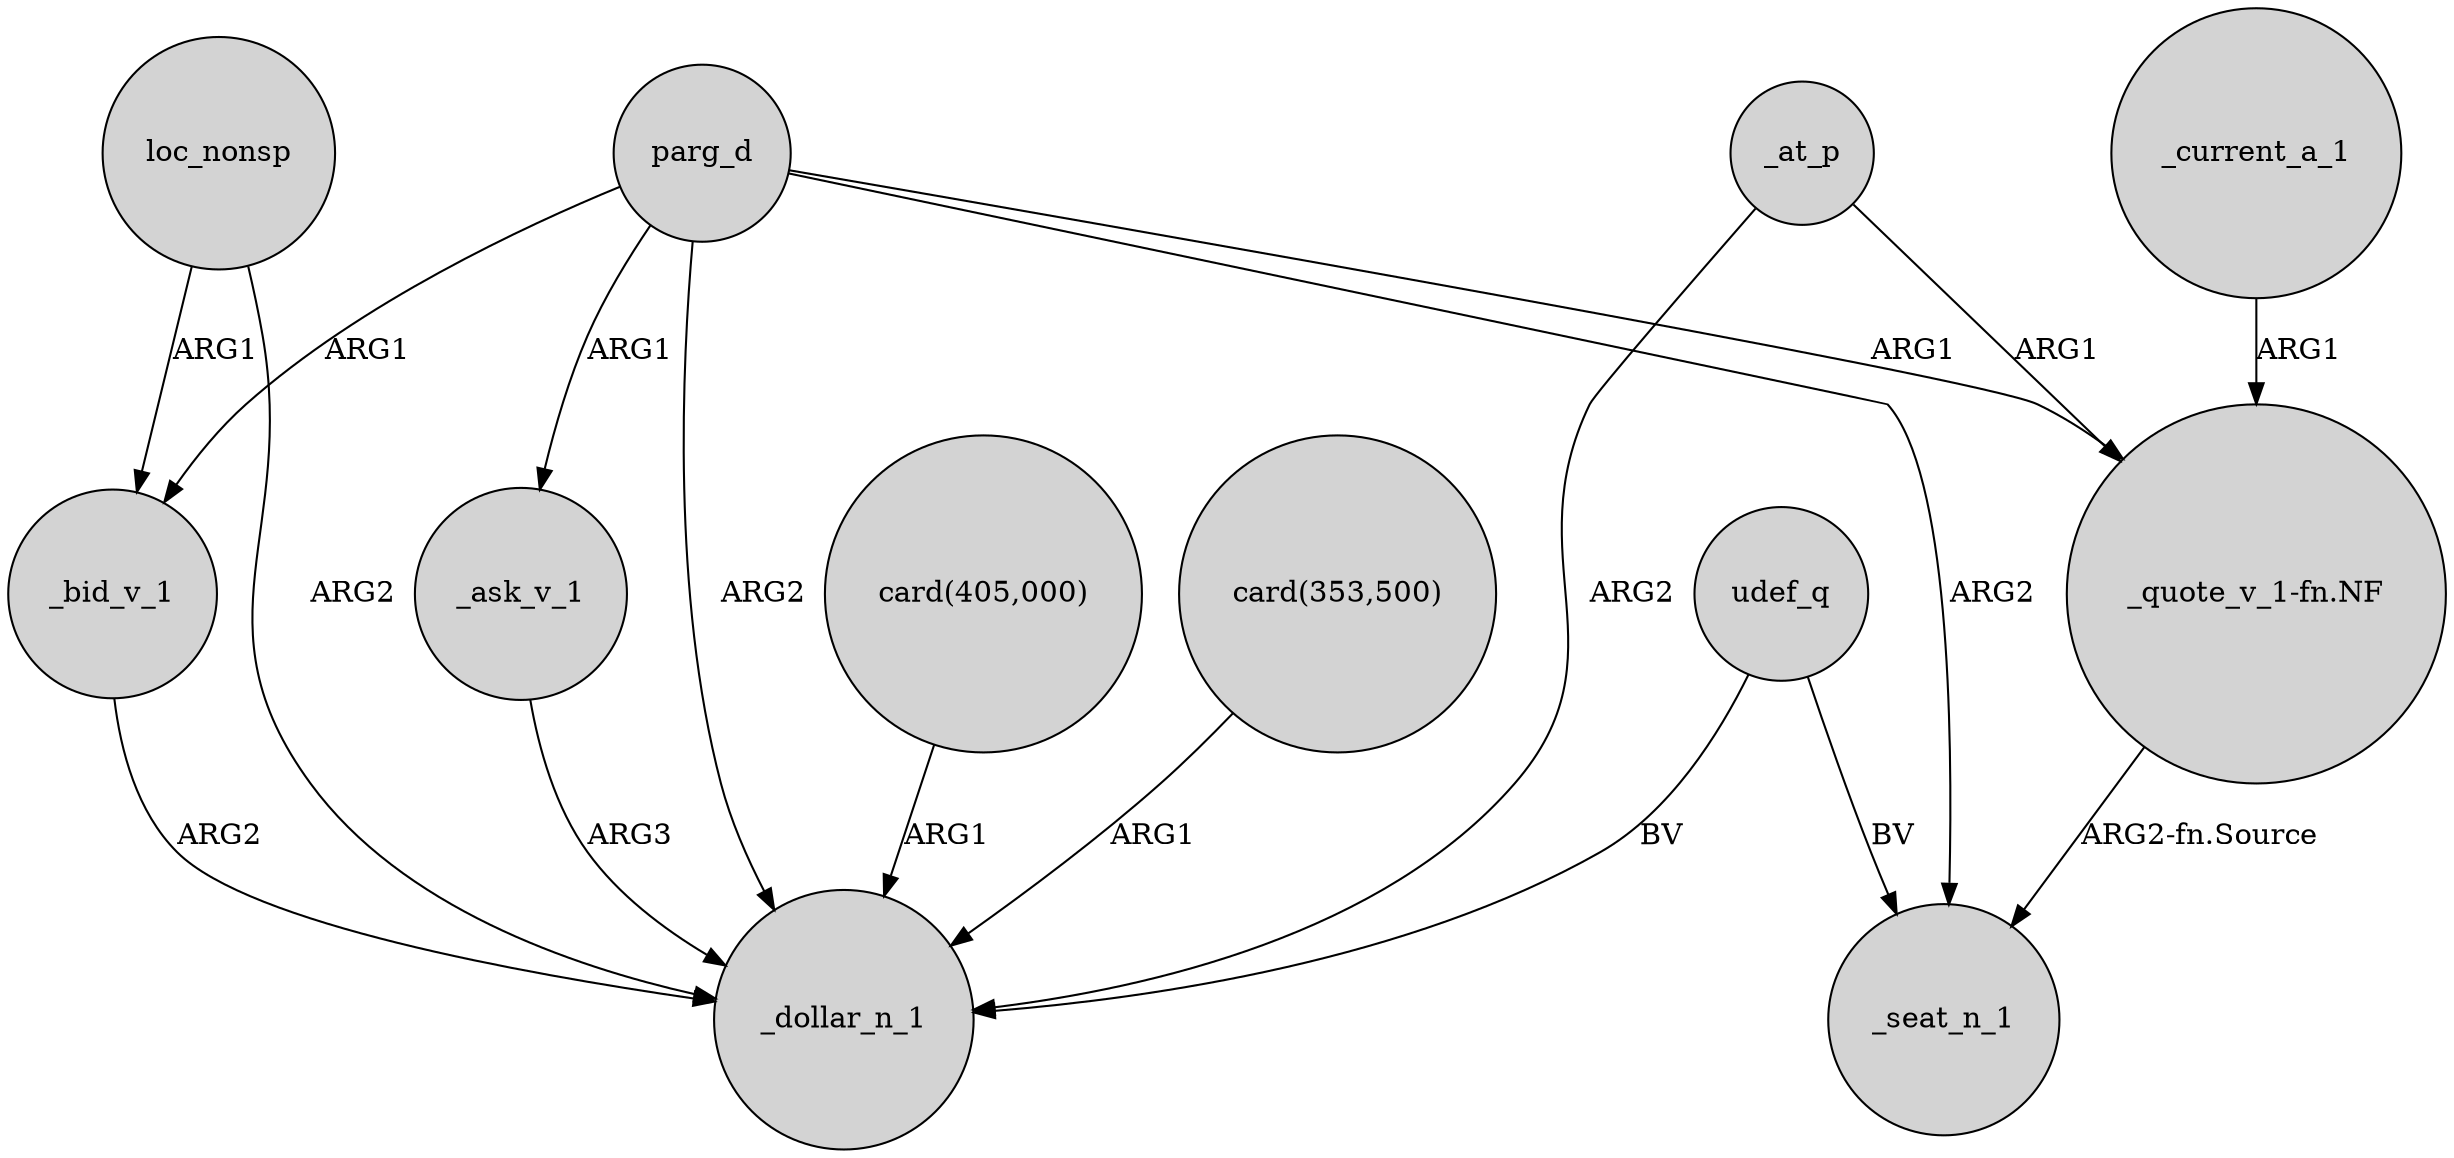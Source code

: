 digraph {
	node [shape=circle style=filled]
	_bid_v_1 -> _dollar_n_1 [label=ARG2]
	parg_d -> _dollar_n_1 [label=ARG2]
	parg_d -> _ask_v_1 [label=ARG1]
	"card(353,500)" -> _dollar_n_1 [label=ARG1]
	loc_nonsp -> _dollar_n_1 [label=ARG2]
	_at_p -> _dollar_n_1 [label=ARG2]
	udef_q -> _seat_n_1 [label=BV]
	_current_a_1 -> "_quote_v_1-fn.NF" [label=ARG1]
	_at_p -> "_quote_v_1-fn.NF" [label=ARG1]
	parg_d -> _seat_n_1 [label=ARG2]
	"_quote_v_1-fn.NF" -> _seat_n_1 [label="ARG2-fn.Source"]
	parg_d -> _bid_v_1 [label=ARG1]
	loc_nonsp -> _bid_v_1 [label=ARG1]
	"card(405,000)" -> _dollar_n_1 [label=ARG1]
	_ask_v_1 -> _dollar_n_1 [label=ARG3]
	parg_d -> "_quote_v_1-fn.NF" [label=ARG1]
	udef_q -> _dollar_n_1 [label=BV]
}
